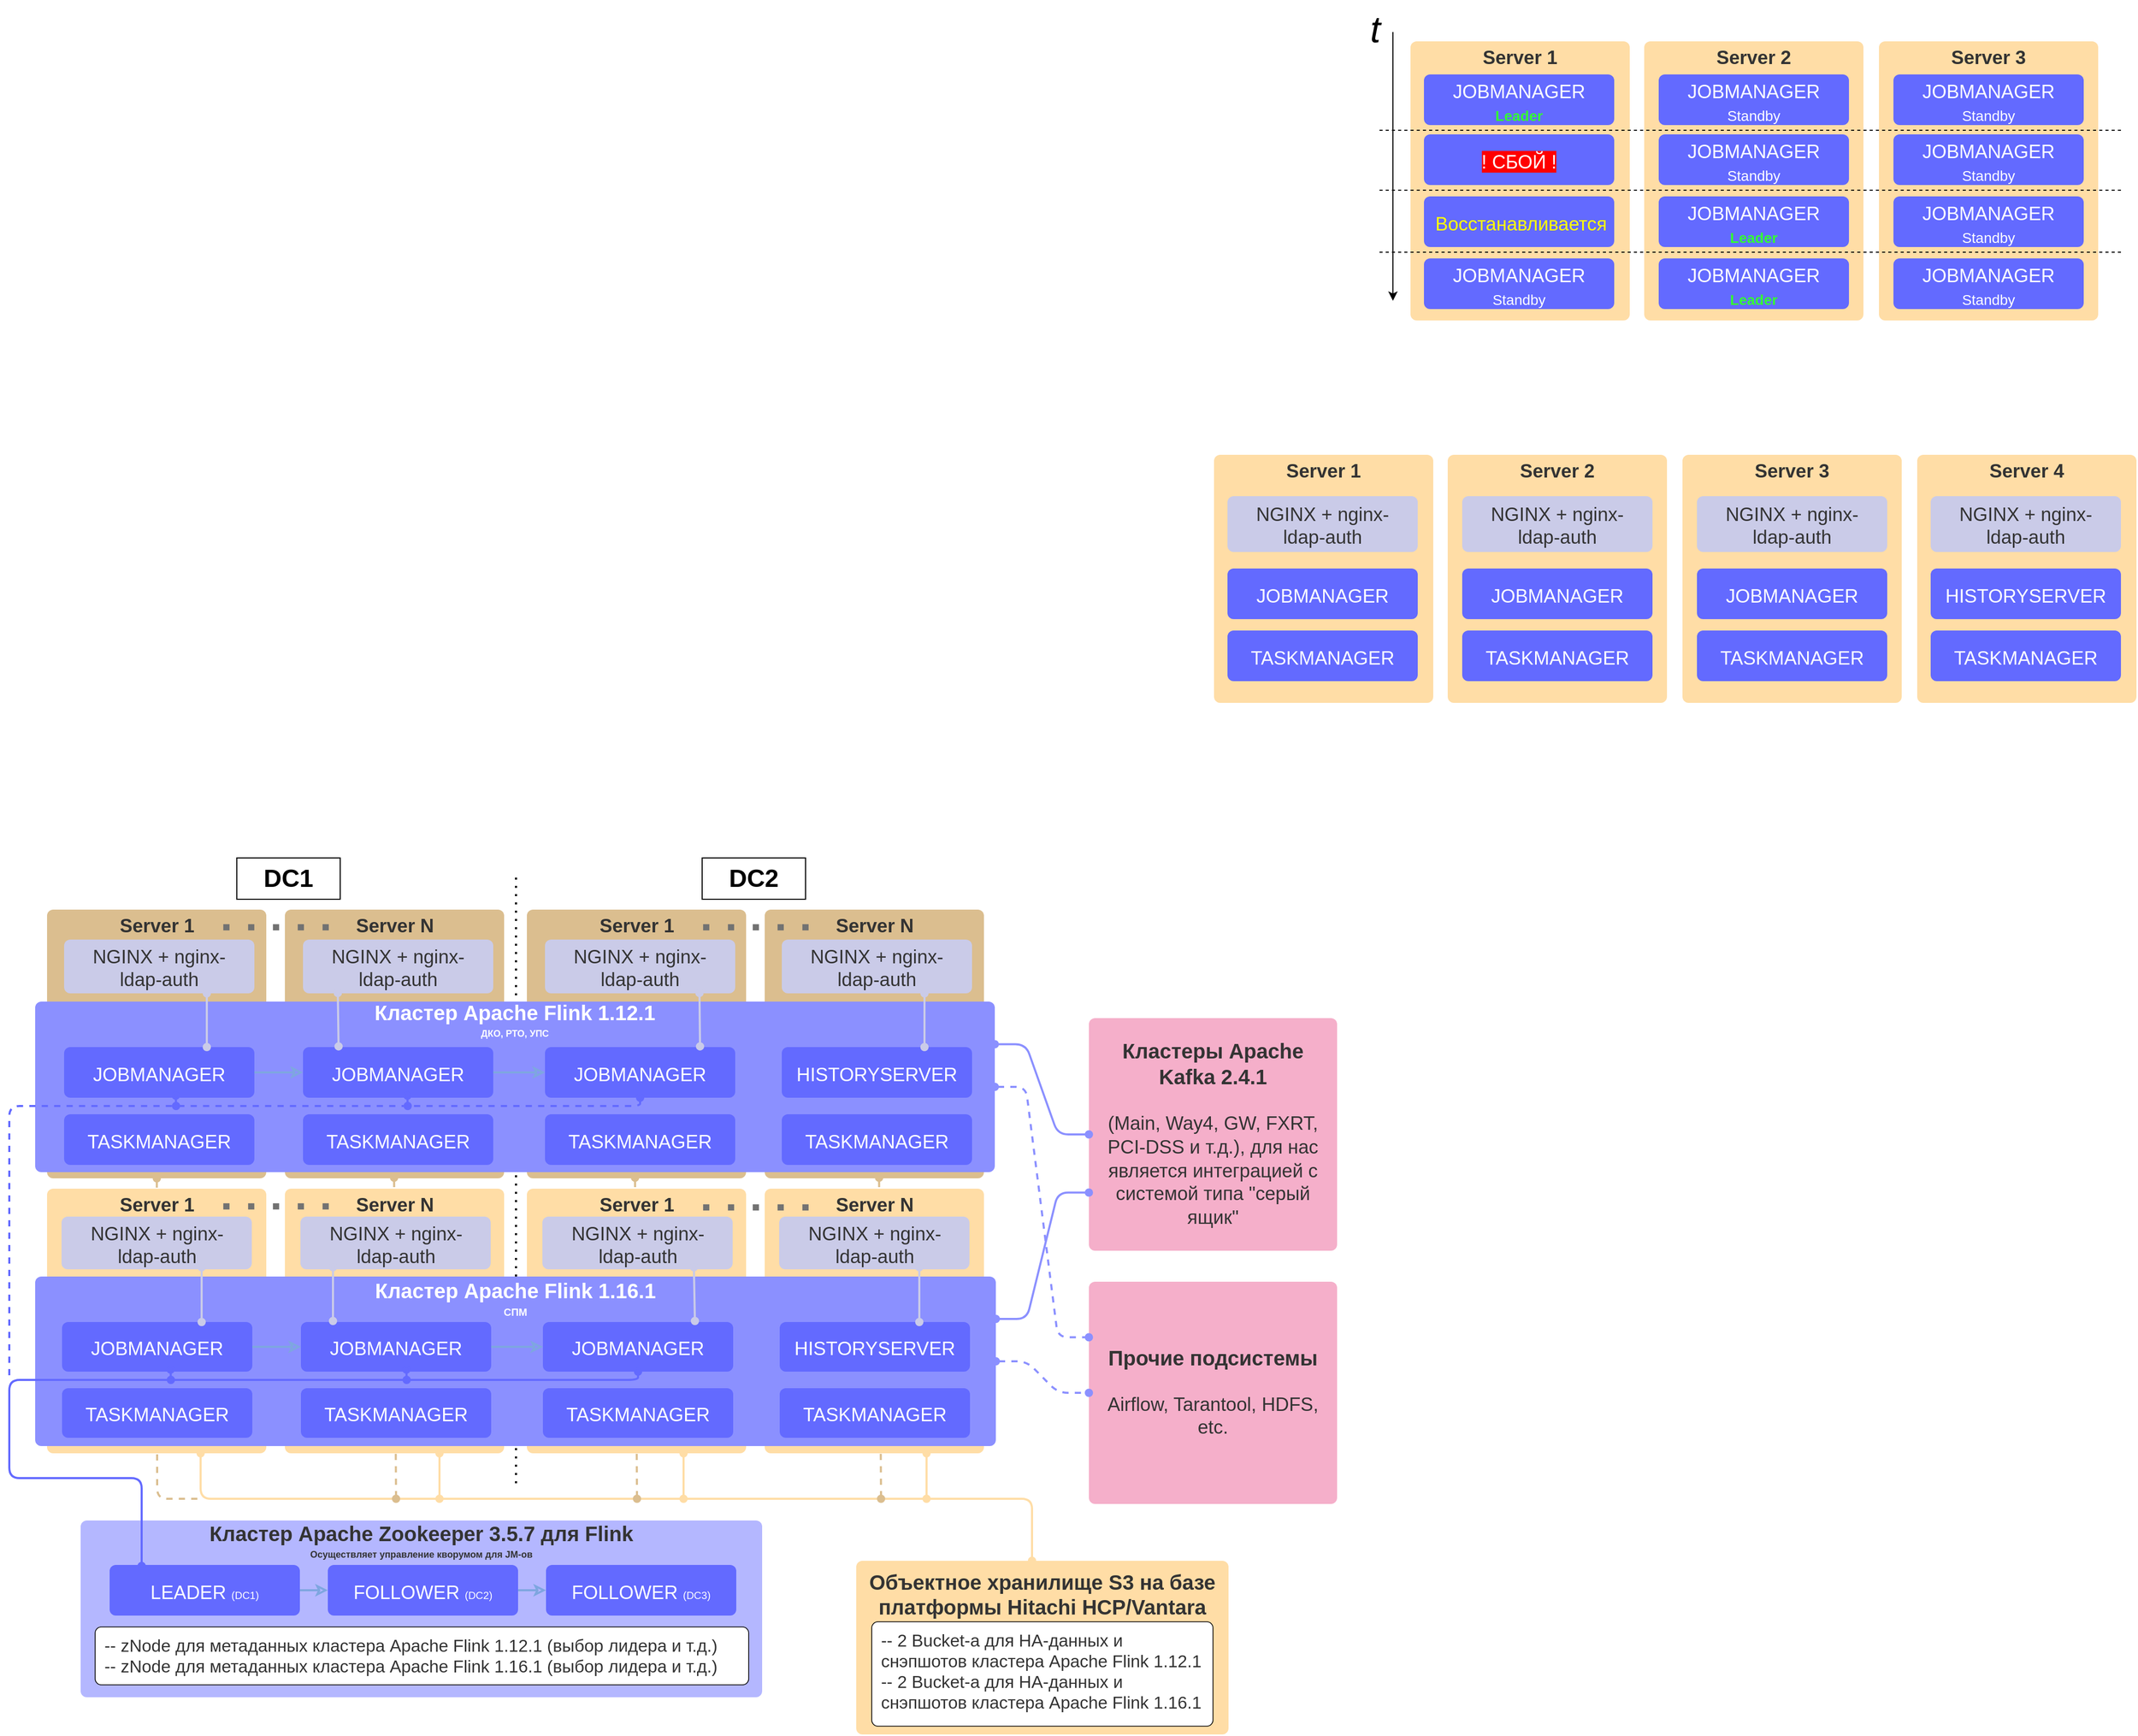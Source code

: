 <mxfile version="24.4.0" type="github">
  <diagram name="Page-1" id="cCI0zkhlKhUhfMkDJvHl">
    <mxGraphModel dx="2074" dy="1961" grid="1" gridSize="10" guides="1" tooltips="1" connect="1" arrows="1" fold="1" page="1" pageScale="1" pageWidth="1169" pageHeight="827" math="0" shadow="0">
      <root>
        <mxCell id="0" />
        <mxCell id="1" parent="0" />
        <UserObject label="Server 1" lucidchartObjectId="HypIMii0T2fg" id="IuxpBFWN_IE3AxqQZIlk-2">
          <mxCell style="html=1;overflow=block;blockSpacing=1;whiteSpace=wrap;fontSize=18.3;fontColor=#333333;fontStyle=1;spacingLeft=8.4;spacingRight=8.4;spacingTop=2.4;spacing=3.6;verticalAlign=top;strokeOpacity=0;fillOpacity=100;rounded=1;absoluteArcSize=1;arcSize=12;fillColor=#ffdda6;strokeWidth=0.8;" parent="1" vertex="1">
            <mxGeometry x="1460" y="-590" width="212" height="270" as="geometry" />
          </mxCell>
        </UserObject>
        <UserObject label="Server 2" lucidchartObjectId="kbqIFTrSSb0c" id="IuxpBFWN_IE3AxqQZIlk-3">
          <mxCell style="html=1;overflow=block;blockSpacing=1;whiteSpace=wrap;fontSize=18.3;fontColor=#333333;fontStyle=1;spacingLeft=8.4;spacingRight=8.4;spacingTop=2.4;spacing=3.6;verticalAlign=top;strokeOpacity=0;fillOpacity=100;rounded=1;absoluteArcSize=1;arcSize=12;fillColor=#ffdda6;strokeWidth=0.8;" parent="1" vertex="1">
            <mxGeometry x="1686" y="-590" width="212" height="270" as="geometry" />
          </mxCell>
        </UserObject>
        <UserObject label="Server 3" lucidchartObjectId="kgqIT20~Yh46" id="IuxpBFWN_IE3AxqQZIlk-4">
          <mxCell style="html=1;overflow=block;blockSpacing=1;whiteSpace=wrap;fontSize=18.3;fontColor=#333333;fontStyle=1;spacingLeft=8.4;spacingRight=8.4;spacingTop=2.4;spacing=3.6;verticalAlign=top;strokeOpacity=0;fillOpacity=100;rounded=1;absoluteArcSize=1;arcSize=12;fillColor=#ffdda6;strokeWidth=0.8;" parent="1" vertex="1">
            <mxGeometry x="1913" y="-590" width="212" height="270" as="geometry" />
          </mxCell>
        </UserObject>
        <UserObject label="Server 1" lucidchartObjectId="HypIMii0T2fg" id="IuxpBFWN_IE3AxqQZIlk-6">
          <mxCell style="html=1;overflow=block;blockSpacing=1;whiteSpace=wrap;fontSize=18.3;fontColor=#333333;fontStyle=1;spacingLeft=8.4;spacingRight=8.4;spacingTop=2.4;spacing=3.6;verticalAlign=top;strokeOpacity=0;fillOpacity=100;rounded=1;absoluteArcSize=1;arcSize=12;fillColor=#ffdda6;strokeWidth=0.8;" parent="1" vertex="1">
            <mxGeometry x="1270" y="-190" width="212" height="240" as="geometry" />
          </mxCell>
        </UserObject>
        <UserObject label="Server 2" lucidchartObjectId="kbqIFTrSSb0c" id="IuxpBFWN_IE3AxqQZIlk-7">
          <mxCell style="html=1;overflow=block;blockSpacing=1;whiteSpace=wrap;fontSize=18.3;fontColor=#333333;fontStyle=1;spacingLeft=8.4;spacingRight=8.4;spacingTop=2.4;spacing=3.6;verticalAlign=top;strokeOpacity=0;fillOpacity=100;rounded=1;absoluteArcSize=1;arcSize=12;fillColor=#ffdda6;strokeWidth=0.8;" parent="1" vertex="1">
            <mxGeometry x="1496" y="-190" width="212" height="240" as="geometry" />
          </mxCell>
        </UserObject>
        <UserObject label="Server 3" lucidchartObjectId="kgqIT20~Yh46" id="IuxpBFWN_IE3AxqQZIlk-8">
          <mxCell style="html=1;overflow=block;blockSpacing=1;whiteSpace=wrap;fontSize=18.3;fontColor=#333333;fontStyle=1;spacingLeft=8.4;spacingRight=8.4;spacingTop=2.4;spacing=3.6;verticalAlign=top;strokeOpacity=0;fillOpacity=100;rounded=1;absoluteArcSize=1;arcSize=12;fillColor=#ffdda6;strokeWidth=0.8;" parent="1" vertex="1">
            <mxGeometry x="1723" y="-190" width="212" height="240" as="geometry" />
          </mxCell>
        </UserObject>
        <UserObject label="Server 4" lucidchartObjectId="NgqIsRjEYktH" id="IuxpBFWN_IE3AxqQZIlk-9">
          <mxCell style="html=1;overflow=block;blockSpacing=1;whiteSpace=wrap;fontSize=18.3;fontColor=#333333;fontStyle=1;spacingLeft=8.4;spacingRight=8.4;spacingTop=2.4;spacing=3.6;verticalAlign=top;strokeOpacity=0;fillOpacity=100;rounded=1;absoluteArcSize=1;arcSize=12;fillColor=#ffdda6;strokeWidth=0.8;" parent="1" vertex="1">
            <mxGeometry x="1950" y="-190" width="212" height="240" as="geometry" />
          </mxCell>
        </UserObject>
        <UserObject label="JOBMANAGER&lt;br&gt;&lt;font color=&quot;#33ff33&quot; style=&quot;font-size: 14px;&quot;&gt;&lt;b&gt;Leader&lt;/b&gt;&lt;/font&gt;" lucidchartObjectId="HypInYoTSrlu" id="IuxpBFWN_IE3AxqQZIlk-11">
          <mxCell style="html=1;overflow=block;blockSpacing=1;whiteSpace=wrap;fontSize=18.3;fontColor=#ffffff;align=center;spacingLeft=8.4;spacingRight=8.4;spacingTop=2.4;spacing=3.6;strokeOpacity=0;fillOpacity=100;rounded=1;absoluteArcSize=1;arcSize=12;fillColor=#636aff;strokeWidth=0.8;" parent="1" vertex="1">
            <mxGeometry x="1473" y="-558" width="184" height="49" as="geometry" />
          </mxCell>
        </UserObject>
        <UserObject label="JOBMANAGER&lt;br&gt;&lt;font style=&quot;font-size: 14px;&quot;&gt;Standby&lt;/font&gt;" lucidchartObjectId="RXpI0It2jUcH" id="IuxpBFWN_IE3AxqQZIlk-13">
          <mxCell style="html=1;overflow=block;blockSpacing=1;whiteSpace=wrap;fontSize=18.3;fontColor=#ffffff;align=center;spacingLeft=8.4;spacingRight=8.4;spacingTop=2.4;spacing=3.6;strokeOpacity=0;fillOpacity=100;rounded=1;absoluteArcSize=1;arcSize=12;fillColor=#636aff;strokeWidth=0.8;" parent="1" vertex="1">
            <mxGeometry x="1700" y="-558" width="184" height="49" as="geometry" />
          </mxCell>
        </UserObject>
        <UserObject label="JOBMANAGER&lt;font style=&quot;font-size: 11px;&quot;&gt;&lt;br&gt;&lt;/font&gt;&lt;font style=&quot;font-size: 14px;&quot;&gt;Standby&lt;/font&gt;" lucidchartObjectId="1XpI324HXPmj" id="IuxpBFWN_IE3AxqQZIlk-15">
          <mxCell style="html=1;overflow=block;blockSpacing=1;whiteSpace=wrap;fontSize=18.3;fontColor=#ffffff;align=center;spacingLeft=8.4;spacingRight=8.4;spacingTop=2.4;spacing=3.6;strokeOpacity=0;fillOpacity=100;rounded=1;absoluteArcSize=1;arcSize=12;fillColor=#636aff;strokeWidth=0.8;" parent="1" vertex="1">
            <mxGeometry x="1927" y="-558" width="184" height="49" as="geometry" />
          </mxCell>
        </UserObject>
        <UserObject label="JOBMANAGER" lucidchartObjectId="HypInYoTSrlu" id="IuxpBFWN_IE3AxqQZIlk-19">
          <mxCell style="html=1;overflow=block;blockSpacing=1;whiteSpace=wrap;fontSize=18.3;fontColor=#ffffff;align=center;spacingLeft=8.4;spacingRight=8.4;spacingTop=2.4;spacing=3.6;strokeOpacity=0;fillOpacity=100;rounded=1;absoluteArcSize=1;arcSize=12;fillColor=#636aff;strokeWidth=0.8;" parent="1" vertex="1">
            <mxGeometry x="1283" y="-80" width="184" height="49" as="geometry" />
          </mxCell>
        </UserObject>
        <UserObject label="TASKMANAGER" lucidchartObjectId="HypIgOagNPgA" id="IuxpBFWN_IE3AxqQZIlk-20">
          <mxCell style="html=1;overflow=block;blockSpacing=1;whiteSpace=wrap;fontSize=18.3;fontColor=#ffffff;align=center;spacingLeft=8.4;spacingRight=8.4;spacingTop=2.4;spacing=3.6;strokeOpacity=0;fillOpacity=100;rounded=1;absoluteArcSize=1;arcSize=12;fillColor=#636aff;strokeWidth=0.8;" parent="1" vertex="1">
            <mxGeometry x="1283" y="-20" width="184" height="49" as="geometry" />
          </mxCell>
        </UserObject>
        <UserObject label="JOBMANAGER" lucidchartObjectId="RXpI0It2jUcH" id="IuxpBFWN_IE3AxqQZIlk-21">
          <mxCell style="html=1;overflow=block;blockSpacing=1;whiteSpace=wrap;fontSize=18.3;fontColor=#ffffff;align=center;spacingLeft=8.4;spacingRight=8.4;spacingTop=2.4;spacing=3.6;strokeOpacity=0;fillOpacity=100;rounded=1;absoluteArcSize=1;arcSize=12;fillColor=#636aff;strokeWidth=0.8;" parent="1" vertex="1">
            <mxGeometry x="1510" y="-80" width="184" height="49" as="geometry" />
          </mxCell>
        </UserObject>
        <UserObject label="TASKMANAGER" lucidchartObjectId="RXpIgnX.f~PW" id="IuxpBFWN_IE3AxqQZIlk-22">
          <mxCell style="html=1;overflow=block;blockSpacing=1;whiteSpace=wrap;fontSize=18.3;fontColor=#ffffff;align=center;spacingLeft=8.4;spacingRight=8.4;spacingTop=2.4;spacing=3.6;strokeOpacity=0;fillOpacity=100;rounded=1;absoluteArcSize=1;arcSize=12;fillColor=#636aff;strokeWidth=0.8;" parent="1" vertex="1">
            <mxGeometry x="1510" y="-20" width="184" height="49" as="geometry" />
          </mxCell>
        </UserObject>
        <UserObject label="JOBMANAGER" lucidchartObjectId="1XpI324HXPmj" id="IuxpBFWN_IE3AxqQZIlk-23">
          <mxCell style="html=1;overflow=block;blockSpacing=1;whiteSpace=wrap;fontSize=18.3;fontColor=#ffffff;align=center;spacingLeft=8.4;spacingRight=8.4;spacingTop=2.4;spacing=3.6;strokeOpacity=0;fillOpacity=100;rounded=1;absoluteArcSize=1;arcSize=12;fillColor=#636aff;strokeWidth=0.8;" parent="1" vertex="1">
            <mxGeometry x="1737" y="-80" width="184" height="49" as="geometry" />
          </mxCell>
        </UserObject>
        <UserObject label="TASKMANAGER" lucidchartObjectId="1XpItajlC~17" id="IuxpBFWN_IE3AxqQZIlk-24">
          <mxCell style="html=1;overflow=block;blockSpacing=1;whiteSpace=wrap;fontSize=18.3;fontColor=#ffffff;align=center;spacingLeft=8.4;spacingRight=8.4;spacingTop=2.4;spacing=3.6;strokeOpacity=0;fillOpacity=100;rounded=1;absoluteArcSize=1;arcSize=12;fillColor=#636aff;strokeWidth=0.8;" parent="1" vertex="1">
            <mxGeometry x="1737" y="-20" width="184" height="49" as="geometry" />
          </mxCell>
        </UserObject>
        <UserObject label="HISTORYSERVER" lucidchartObjectId="8XpIVe4FQzVd" id="IuxpBFWN_IE3AxqQZIlk-25">
          <mxCell style="html=1;overflow=block;blockSpacing=1;whiteSpace=wrap;fontSize=18.3;fontColor=#ffffff;align=center;spacingLeft=8.4;spacingRight=8.4;spacingTop=2.4;spacing=3.6;strokeOpacity=0;fillOpacity=100;rounded=1;absoluteArcSize=1;arcSize=12;fillColor=#636aff;strokeWidth=0.8;" parent="1" vertex="1">
            <mxGeometry x="1963" y="-80" width="184" height="49" as="geometry" />
          </mxCell>
        </UserObject>
        <UserObject label="TASKMANAGER" lucidchartObjectId="8XpI6pTr3cQC" id="IuxpBFWN_IE3AxqQZIlk-26">
          <mxCell style="html=1;overflow=block;blockSpacing=1;whiteSpace=wrap;fontSize=18.3;fontColor=#ffffff;align=center;spacingLeft=8.4;spacingRight=8.4;spacingTop=2.4;spacing=3.6;strokeOpacity=0;fillOpacity=100;rounded=1;absoluteArcSize=1;arcSize=12;fillColor=#636aff;strokeWidth=0.8;" parent="1" vertex="1">
            <mxGeometry x="1963" y="-20" width="184" height="49" as="geometry" />
          </mxCell>
        </UserObject>
        <UserObject label="NGINX + nginx-ldap-auth" lucidchartObjectId="HypIE5tfspSB" id="IuxpBFWN_IE3AxqQZIlk-31">
          <mxCell style="html=1;overflow=block;blockSpacing=1;whiteSpace=wrap;fontSize=18.3;fontColor=#333333;align=center;spacingLeft=8.4;spacingRight=8.4;spacingTop=2.4;spacing=3.6;verticalAlign=middle;strokeOpacity=0;fillOpacity=100;rounded=1;absoluteArcSize=1;arcSize=12;fillColor=#CACBE8;strokeWidth=0.8;" parent="1" vertex="1">
            <mxGeometry x="1283" y="-150" width="184" height="54" as="geometry" />
          </mxCell>
        </UserObject>
        <UserObject label="NGINX + nginx-ldap-auth" lucidchartObjectId="RXpI~8YFsiHd" id="IuxpBFWN_IE3AxqQZIlk-32">
          <mxCell style="html=1;overflow=block;blockSpacing=1;whiteSpace=wrap;fontSize=18.3;fontColor=#333333;align=center;spacingLeft=8.4;spacingRight=8.4;spacingTop=2.4;spacing=3.6;verticalAlign=middle;strokeOpacity=0;fillOpacity=100;rounded=1;absoluteArcSize=1;arcSize=12;fillColor=#CACBE8;strokeWidth=0.8;" parent="1" vertex="1">
            <mxGeometry x="1510" y="-150" width="184" height="54" as="geometry" />
          </mxCell>
        </UserObject>
        <UserObject label="NGINX + nginx-ldap-auth" lucidchartObjectId="1XpIAn_rVOTK" id="IuxpBFWN_IE3AxqQZIlk-33">
          <mxCell style="html=1;overflow=block;blockSpacing=1;whiteSpace=wrap;fontSize=18.3;fontColor=#333333;align=center;spacingLeft=8.4;spacingRight=8.4;spacingTop=2.4;spacing=3.6;verticalAlign=middle;strokeOpacity=0;fillOpacity=100;rounded=1;absoluteArcSize=1;arcSize=12;fillColor=#CACBE8;strokeWidth=0.8;" parent="1" vertex="1">
            <mxGeometry x="1737" y="-150" width="184" height="54" as="geometry" />
          </mxCell>
        </UserObject>
        <UserObject label="NGINX + nginx-ldap-auth" lucidchartObjectId="8XpIHrtV3hBn" id="IuxpBFWN_IE3AxqQZIlk-34">
          <mxCell style="html=1;overflow=block;blockSpacing=1;whiteSpace=wrap;fontSize=18.3;fontColor=#333333;align=center;spacingLeft=8.4;spacingRight=8.4;spacingTop=2.4;spacing=3.6;verticalAlign=middle;strokeOpacity=0;fillOpacity=100;rounded=1;absoluteArcSize=1;arcSize=12;fillColor=#CACBE8;strokeWidth=0.8;strokeColor=#CACBE8;" parent="1" vertex="1">
            <mxGeometry x="1963" y="-150" width="184" height="54" as="geometry" />
          </mxCell>
        </UserObject>
        <mxCell id="yILMz_F42p3W7vGwvf6j-2" style="edgeStyle=none;rounded=1;jumpStyle=none;orthogonalLoop=1;jettySize=auto;html=1;entryX=0.5;entryY=0;entryDx=0;entryDy=0;startArrow=oval;startFill=1;endArrow=oval;endFill=1;strokeColor=#FFDDA6;strokeWidth=2;" edge="1" parent="1">
          <mxGeometry relative="1" as="geometry">
            <Array as="points">
              <mxPoint x="290" y="820" />
              <mxPoint x="1094" y="820" />
            </Array>
            <mxPoint x="290" y="776" as="sourcePoint" />
            <mxPoint x="1094" y="880" as="targetPoint" />
          </mxGeometry>
        </mxCell>
        <mxCell id="yILMz_F42p3W7vGwvf6j-3" style="edgeStyle=none;rounded=1;jumpStyle=none;orthogonalLoop=1;jettySize=auto;html=1;exitX=0.517;exitY=0.998;exitDx=0;exitDy=0;startArrow=oval;startFill=1;endArrow=oval;endFill=1;strokeColor=#DBBE8F;strokeWidth=2;exitPerimeter=0;dashed=1;" edge="1" parent="1">
          <mxGeometry relative="1" as="geometry">
            <mxPoint x="946.104" y="509.48" as="sourcePoint" />
            <mxPoint x="948" y="820" as="targetPoint" />
          </mxGeometry>
        </mxCell>
        <mxCell id="yILMz_F42p3W7vGwvf6j-4" style="edgeStyle=none;rounded=1;jumpStyle=none;orthogonalLoop=1;jettySize=auto;html=1;exitX=0.517;exitY=0.998;exitDx=0;exitDy=0;startArrow=oval;startFill=1;endArrow=oval;endFill=1;strokeColor=#DBBE8F;strokeWidth=2;exitPerimeter=0;dashed=1;" edge="1" parent="1">
          <mxGeometry relative="1" as="geometry">
            <mxPoint x="710.104" y="509.48" as="sourcePoint" />
            <mxPoint x="712" y="820" as="targetPoint" />
          </mxGeometry>
        </mxCell>
        <mxCell id="yILMz_F42p3W7vGwvf6j-5" style="edgeStyle=none;rounded=1;jumpStyle=none;orthogonalLoop=1;jettySize=auto;html=1;exitX=0.517;exitY=0.998;exitDx=0;exitDy=0;startArrow=oval;startFill=1;endArrow=oval;endFill=1;strokeColor=#DBBE8F;strokeWidth=2;exitPerimeter=0;dashed=1;" edge="1" parent="1">
          <mxGeometry relative="1" as="geometry">
            <mxPoint x="477.104" y="509.48" as="sourcePoint" />
            <mxPoint x="479" y="820" as="targetPoint" />
          </mxGeometry>
        </mxCell>
        <mxCell id="yILMz_F42p3W7vGwvf6j-6" style="edgeStyle=none;rounded=1;jumpStyle=none;orthogonalLoop=1;jettySize=auto;html=1;startArrow=oval;startFill=1;endArrow=none;endFill=0;strokeColor=#DBBE8F;strokeWidth=2;dashed=1;" edge="1" source="yILMz_F42p3W7vGwvf6j-8" parent="1">
          <mxGeometry relative="1" as="geometry">
            <mxPoint x="256" y="776" as="sourcePoint" />
            <mxPoint x="290" y="820" as="targetPoint" />
            <Array as="points">
              <mxPoint x="248" y="820" />
            </Array>
          </mxGeometry>
        </mxCell>
        <mxCell id="yILMz_F42p3W7vGwvf6j-7" value="" style="endArrow=none;dashed=1;html=1;dashPattern=1 3;strokeWidth=2;rounded=0;" edge="1" parent="1">
          <mxGeometry width="50" height="50" relative="1" as="geometry">
            <mxPoint x="595" y="805" as="sourcePoint" />
            <mxPoint x="595" y="215" as="targetPoint" />
          </mxGeometry>
        </mxCell>
        <UserObject label="Server 1" lucidchartObjectId="HypIMii0T2fg" id="yILMz_F42p3W7vGwvf6j-8">
          <mxCell style="html=1;overflow=block;blockSpacing=1;whiteSpace=wrap;fontSize=18.3;fontColor=#333333;fontStyle=1;spacingLeft=8.4;spacingRight=8.4;spacingTop=2.4;spacing=3.6;verticalAlign=top;strokeOpacity=0;fillOpacity=100;rounded=1;absoluteArcSize=1;arcSize=12;fillColor=#DBBE8F;strokeWidth=0.8;" vertex="1" parent="1">
            <mxGeometry x="141.5" y="250" width="212" height="260" as="geometry" />
          </mxCell>
        </UserObject>
        <UserObject label="Server N" lucidchartObjectId="kbqIFTrSSb0c" id="yILMz_F42p3W7vGwvf6j-9">
          <mxCell style="html=1;overflow=block;blockSpacing=1;whiteSpace=wrap;fontSize=18.3;fontColor=#333333;fontStyle=1;spacingLeft=8.4;spacingRight=8.4;spacingTop=2.4;spacing=3.6;verticalAlign=top;strokeOpacity=0;fillOpacity=100;rounded=1;absoluteArcSize=1;arcSize=12;fillColor=#DBBE8F;strokeWidth=0.8;" vertex="1" parent="1">
            <mxGeometry x="371.5" y="250" width="212" height="260" as="geometry" />
          </mxCell>
        </UserObject>
        <UserObject label="Server 1" lucidchartObjectId="kgqIT20~Yh46" id="yILMz_F42p3W7vGwvf6j-10">
          <mxCell style="html=1;overflow=block;blockSpacing=1;whiteSpace=wrap;fontSize=18.3;fontColor=#333333;fontStyle=1;spacingLeft=8.4;spacingRight=8.4;spacingTop=2.4;spacing=3.6;verticalAlign=top;strokeOpacity=0;fillOpacity=100;rounded=1;absoluteArcSize=1;arcSize=12;fillColor=#DBBE8F;strokeWidth=0.8;" vertex="1" parent="1">
            <mxGeometry x="605.5" y="250" width="212" height="260" as="geometry" />
          </mxCell>
        </UserObject>
        <UserObject label="Server N" lucidchartObjectId="NgqIsRjEYktH" id="yILMz_F42p3W7vGwvf6j-11">
          <mxCell style="html=1;overflow=block;blockSpacing=1;whiteSpace=wrap;fontSize=18.3;fontColor=#333333;fontStyle=1;spacingLeft=8.4;spacingRight=8.4;spacingTop=2.4;spacing=3.6;verticalAlign=top;strokeOpacity=0;fillOpacity=100;rounded=1;absoluteArcSize=1;arcSize=12;fillColor=#DBBE8F;strokeWidth=0.8;" vertex="1" parent="1">
            <mxGeometry x="835.5" y="250" width="212" height="260" as="geometry" />
          </mxCell>
        </UserObject>
        <UserObject label="Server 1" lucidchartObjectId="HypIMii0T2fg" id="yILMz_F42p3W7vGwvf6j-12">
          <mxCell style="html=1;overflow=block;blockSpacing=1;whiteSpace=wrap;fontSize=18.3;fontColor=#333333;fontStyle=1;spacingLeft=8.4;spacingRight=8.4;spacingTop=2.4;spacing=3.6;verticalAlign=top;strokeOpacity=0;fillOpacity=100;rounded=1;absoluteArcSize=1;arcSize=12;fillColor=#ffdda6;strokeWidth=0.8;" vertex="1" parent="1">
            <mxGeometry x="141.5" y="520" width="212" height="256" as="geometry" />
          </mxCell>
        </UserObject>
        <UserObject label="Server N" lucidchartObjectId="kbqIFTrSSb0c" id="yILMz_F42p3W7vGwvf6j-13">
          <mxCell style="html=1;overflow=block;blockSpacing=1;whiteSpace=wrap;fontSize=18.3;fontColor=#333333;fontStyle=1;spacingLeft=8.4;spacingRight=8.4;spacingTop=2.4;spacing=3.6;verticalAlign=top;strokeOpacity=0;fillOpacity=100;rounded=1;absoluteArcSize=1;arcSize=12;fillColor=#ffdda6;strokeWidth=0.8;" vertex="1" parent="1">
            <mxGeometry x="371.5" y="520" width="212" height="256" as="geometry" />
          </mxCell>
        </UserObject>
        <UserObject label="Server 1" lucidchartObjectId="kgqIT20~Yh46" id="yILMz_F42p3W7vGwvf6j-14">
          <mxCell style="html=1;overflow=block;blockSpacing=1;whiteSpace=wrap;fontSize=18.3;fontColor=#333333;fontStyle=1;spacingLeft=8.4;spacingRight=8.4;spacingTop=2.4;spacing=3.6;verticalAlign=top;strokeOpacity=0;fillOpacity=100;rounded=1;absoluteArcSize=1;arcSize=12;fillColor=#ffdda6;strokeWidth=0.8;" vertex="1" parent="1">
            <mxGeometry x="605.5" y="520" width="212" height="256" as="geometry" />
          </mxCell>
        </UserObject>
        <UserObject label="Server N" lucidchartObjectId="NgqIsRjEYktH" id="yILMz_F42p3W7vGwvf6j-15">
          <mxCell style="html=1;overflow=block;blockSpacing=1;whiteSpace=wrap;fontSize=18.3;fontColor=#333333;fontStyle=1;spacingLeft=8.4;spacingRight=8.4;spacingTop=2.4;spacing=3.6;verticalAlign=top;strokeOpacity=0;fillOpacity=100;rounded=1;absoluteArcSize=1;arcSize=12;fillColor=#ffdda6;strokeWidth=0.8;" vertex="1" parent="1">
            <mxGeometry x="835.5" y="520" width="212" height="256" as="geometry" />
          </mxCell>
        </UserObject>
        <UserObject label="&lt;div style=&quot;display: flex; justify-content: center; text-align: center; align-items: baseline; font-size: 0; line-height: 1.25;margin-left: 8.4px;margin-right: 8.4px;margin-top: 2.4px;margin-top: -2px;&quot;&gt;&lt;font style=&quot;line-height: 0.7;&quot; color=&quot;#FFFFFF&quot;&gt;&lt;b&gt;&lt;span&gt;&lt;span style=&quot;font-size: 20px; line-height: 1;&quot;&gt;Кластер Apache Flink 1.12.1&lt;/span&gt;&lt;/span&gt;&lt;/b&gt;&lt;/font&gt;&lt;/div&gt;&lt;div style=&quot;display: flex; justify-content: center; text-align: center; align-items: baseline; font-size: 0; line-height: 1.25;margin-left: 8.4px;margin-right: 8.4px;margin-top: 2.4px;margin-top: -2px;&quot;&gt;&lt;font color=&quot;#FFFFFF&quot;&gt;&lt;b&gt;&lt;span&gt;&lt;span style=&quot;font-size: 20px;&quot;&gt;&lt;sup&gt;&lt;font style=&quot;font-size: 9px;&quot;&gt;ДКО, РТО, УПС&lt;/font&gt;&lt;/sup&gt;&lt;br&gt;&lt;/span&gt;&lt;span style=&quot;font-size: 18.3px;&quot;&gt; &lt;/span&gt;&lt;/span&gt;&lt;/b&gt;&lt;/font&gt;&lt;/div&gt;" lucidchartObjectId="HypIWP6OqjXQ" id="yILMz_F42p3W7vGwvf6j-16">
          <mxCell style="html=1;overflow=block;blockSpacing=1;whiteSpace=wrap;fontSize=13;spacing=3.6;verticalAlign=top;strokeOpacity=0;fillOpacity=100;rounded=1;absoluteArcSize=1;arcSize=12;fillColor=#8b90ff;strokeWidth=0.8;" vertex="1" parent="1">
            <mxGeometry x="130" y="339" width="928" height="165" as="geometry" />
          </mxCell>
        </UserObject>
        <UserObject label="JOBMANAGER" lucidchartObjectId="HypInYoTSrlu" id="yILMz_F42p3W7vGwvf6j-17">
          <mxCell style="html=1;overflow=block;blockSpacing=1;whiteSpace=wrap;fontSize=18.3;fontColor=#ffffff;align=center;spacingLeft=8.4;spacingRight=8.4;spacingTop=2.4;spacing=3.6;strokeOpacity=0;fillOpacity=100;rounded=1;absoluteArcSize=1;arcSize=12;fillColor=#636aff;strokeWidth=0.8;" vertex="1" parent="1">
            <mxGeometry x="158" y="383" width="184" height="49" as="geometry" />
          </mxCell>
        </UserObject>
        <UserObject label="TASKMANAGER" lucidchartObjectId="HypIgOagNPgA" id="yILMz_F42p3W7vGwvf6j-18">
          <mxCell style="html=1;overflow=block;blockSpacing=1;whiteSpace=wrap;fontSize=18.3;fontColor=#ffffff;align=center;spacingLeft=8.4;spacingRight=8.4;spacingTop=2.4;spacing=3.6;strokeOpacity=0;fillOpacity=100;rounded=1;absoluteArcSize=1;arcSize=12;fillColor=#636aff;strokeWidth=0.8;" vertex="1" parent="1">
            <mxGeometry x="158" y="448" width="184" height="49" as="geometry" />
          </mxCell>
        </UserObject>
        <UserObject label="&lt;div style=&quot;line-height: 0.8;&quot;&gt;Кластер Apache Zookeeper 3.5.7 для Flink&lt;/div&gt;&lt;div&gt;&lt;sup&gt;&lt;font style=&quot;font-size: 9px;&quot;&gt;Осуществляет управление кворумом для JM-ов&lt;/font&gt;&lt;/sup&gt;&lt;br&gt;&lt;/div&gt;" lucidchartObjectId="HypITuTRLqrB" id="yILMz_F42p3W7vGwvf6j-19">
          <mxCell style="html=1;overflow=block;blockSpacing=1;whiteSpace=wrap;fontSize=20;fontColor=#333333;fontStyle=1;spacingLeft=8.4;spacingRight=8.4;spacingTop=2.4;spacing=3.6;verticalAlign=top;strokeOpacity=0;fillOpacity=100;rounded=1;absoluteArcSize=1;arcSize=12;fillColor=#b4b7ff;strokeWidth=0.8;" vertex="1" parent="1">
            <mxGeometry x="174" y="841" width="659" height="171" as="geometry" />
          </mxCell>
        </UserObject>
        <UserObject label="NGINX + nginx-ldap-auth" lucidchartObjectId="HypIE5tfspSB" id="yILMz_F42p3W7vGwvf6j-20">
          <mxCell style="html=1;overflow=block;blockSpacing=1;whiteSpace=wrap;fontSize=18.3;fontColor=#333333;align=center;spacingLeft=8.4;spacingRight=8.4;spacingTop=2.4;spacing=3.6;verticalAlign=middle;strokeOpacity=0;fillOpacity=100;rounded=1;absoluteArcSize=1;arcSize=12;fillColor=#CACBE8;strokeWidth=0.8;" vertex="1" parent="1">
            <mxGeometry x="158" y="279" width="184" height="52" as="geometry" />
          </mxCell>
        </UserObject>
        <UserObject label="&lt;div style=&quot;display: flex; justify-content: center; text-align: center; align-items: baseline; font-size: 0; line-height: 1.25;margin-left: 8.4px;margin-right: 8.4px;margin-top: 2.4px;margin-top: -2px;&quot;&gt;&lt;span&gt;&lt;span style=&quot;font-size:20px;color:#333333;font-weight: bold;&quot;&gt;Кластеры Apache Kafka 2.4.1&lt;br&gt;&lt;/span&gt;&lt;/span&gt;&lt;/div&gt;&lt;div style=&quot;display: flex; justify-content: center; text-align: center; align-items: baseline; font-size: 0; line-height: 1.25;margin-top: -2px;&quot;&gt;&lt;span&gt;&lt;span style=&quot;font-size:13px;color:#333333;&quot;&gt;&lt;span style=&quot;font-size:18.3px;color:#333333;&quot;&gt;&lt;br&gt;(Main, Way4, GW, FXRT, PCI-DSS и т.д.), для нас является интеграцией с системой типа &quot;серый ящик&quot;&lt;/span&gt;&lt;/span&gt;&lt;/span&gt;&lt;/div&gt;" lucidchartObjectId="HypIY8WOg9E5" id="yILMz_F42p3W7vGwvf6j-21">
          <mxCell style="html=1;overflow=block;blockSpacing=1;whiteSpace=wrap;fontSize=13;spacing=3.6;verticalAlign=middle;strokeOpacity=0;fillOpacity=100;rounded=1;absoluteArcSize=1;arcSize=12;fillColor=#f5afca;strokeWidth=0.8;fillStyle=solid;" vertex="1" parent="1">
            <mxGeometry x="1149" y="355" width="240" height="225" as="geometry" />
          </mxCell>
        </UserObject>
        <mxCell id="yILMz_F42p3W7vGwvf6j-22" style="edgeStyle=none;rounded=0;jumpStyle=none;orthogonalLoop=1;jettySize=auto;html=1;exitX=1;exitY=0.5;exitDx=0;exitDy=0;entryX=0;entryY=0.5;entryDx=0;entryDy=0;startArrow=none;startFill=0;endArrow=classic;endFill=0;strokeColor=#7EA6E0;strokeWidth=2;" edge="1" source="yILMz_F42p3W7vGwvf6j-23" target="yILMz_F42p3W7vGwvf6j-25" parent="1">
          <mxGeometry relative="1" as="geometry" />
        </mxCell>
        <UserObject label="LEADER &lt;font style=&quot;font-size: 10px;&quot;&gt;(DC1)&lt;/font&gt;" lucidchartObjectId="CHpIjHfFadM." id="yILMz_F42p3W7vGwvf6j-23">
          <mxCell style="html=1;overflow=block;blockSpacing=1;whiteSpace=wrap;fontSize=18.3;fontColor=#ffffff;align=center;spacingLeft=8.4;spacingRight=8.4;spacingTop=2.4;spacing=3.6;strokeOpacity=0;fillOpacity=100;rounded=1;absoluteArcSize=1;arcSize=12;fillColor=#636aff;strokeWidth=0.8;" vertex="1" parent="1">
            <mxGeometry x="202" y="884" width="184" height="49" as="geometry" />
          </mxCell>
        </UserObject>
        <mxCell id="yILMz_F42p3W7vGwvf6j-24" style="edgeStyle=none;rounded=0;jumpStyle=none;orthogonalLoop=1;jettySize=auto;html=1;exitX=1;exitY=0.5;exitDx=0;exitDy=0;entryX=0;entryY=0.5;entryDx=0;entryDy=0;startArrow=none;startFill=0;endArrow=classic;endFill=0;strokeColor=#7EA6E0;strokeWidth=2;" edge="1" source="yILMz_F42p3W7vGwvf6j-25" target="yILMz_F42p3W7vGwvf6j-26" parent="1">
          <mxGeometry relative="1" as="geometry" />
        </mxCell>
        <UserObject label="FOLLOWER &lt;font style=&quot;font-size: 10px;&quot;&gt;(DC2)&lt;/font&gt;" lucidchartObjectId="RHpIxsBfgAK8" id="yILMz_F42p3W7vGwvf6j-25">
          <mxCell style="html=1;overflow=block;blockSpacing=1;whiteSpace=wrap;fontSize=18.3;fontColor=#ffffff;align=center;spacingLeft=8.4;spacingRight=8.4;spacingTop=2.4;spacing=3.6;strokeOpacity=0;fillOpacity=100;rounded=1;absoluteArcSize=1;arcSize=12;fillColor=#636aff;strokeWidth=0.8;" vertex="1" parent="1">
            <mxGeometry x="413" y="884" width="184" height="49" as="geometry" />
          </mxCell>
        </UserObject>
        <UserObject label="FOLLOWER &lt;font style=&quot;font-size: 10px;&quot;&gt;(DC3)&lt;/font&gt;" lucidchartObjectId="3HpIq~od3WUW" id="yILMz_F42p3W7vGwvf6j-26">
          <mxCell style="html=1;overflow=block;blockSpacing=1;whiteSpace=wrap;fontSize=18.3;fontColor=#ffffff;align=center;spacingLeft=8.4;spacingRight=8.4;spacingTop=2.4;spacing=3.6;strokeOpacity=0;fillOpacity=100;rounded=1;absoluteArcSize=1;arcSize=12;fillColor=#636aff;strokeWidth=0.8;" vertex="1" parent="1">
            <mxGeometry x="624" y="884" width="184" height="49" as="geometry" />
          </mxCell>
        </UserObject>
        <UserObject label="Объектное хранилище S3 на базе платформы Hitachi HCP/Vantara" lucidchartObjectId="_KpIE2-JrPc8" id="yILMz_F42p3W7vGwvf6j-27">
          <mxCell style="html=1;overflow=block;blockSpacing=1;whiteSpace=wrap;fontSize=20;fontColor=#333333;fontStyle=1;align=center;spacing=9;verticalAlign=top;strokeOpacity=0;fillOpacity=100;rounded=1;absoluteArcSize=1;arcSize=12;fillColor=#ffdda6;strokeWidth=0.8;" vertex="1" parent="1">
            <mxGeometry x="924" y="880" width="360" height="168" as="geometry" />
          </mxCell>
        </UserObject>
        <UserObject label="-- zNode для метаданных кластера Apache Flink 1.12.1 (выбор лидера и т.д.)&lt;br&gt;-- zNode для метаданных кластера Apache Flink 1.16.1 (выбор лидера и т.д.)" lucidchartObjectId="hOpICrByE07x" id="yILMz_F42p3W7vGwvf6j-28">
          <mxCell style="html=1;overflow=block;blockSpacing=1;whiteSpace=wrap;fontSize=16.7;fontColor=#333333;align=left;spacing=9;verticalAlign=top;strokeOpacity=100;fillOpacity=100;rounded=1;absoluteArcSize=1;arcSize=12;fillColor=#ffffff;strokeWidth=0.8;" vertex="1" parent="1">
            <mxGeometry x="188" y="944" width="632" height="56" as="geometry" />
          </mxCell>
        </UserObject>
        <UserObject label="-- 2 Bucket-а для HA-данных и снэпшотов кластера Apache Flink 1.12.1&lt;br&gt;-- 2 Bucket-а для HA-данных и снэпшотов кластера Apache Flink 1.16.1" lucidchartObjectId="fSpIcaWIN3Va" id="yILMz_F42p3W7vGwvf6j-29">
          <mxCell style="html=1;overflow=block;blockSpacing=1;whiteSpace=wrap;fontSize=16.7;fontColor=#333333;align=left;spacing=9;verticalAlign=top;strokeOpacity=100;fillOpacity=100;rounded=1;absoluteArcSize=1;arcSize=12;fillColor=#ffffff;strokeWidth=0.8;" vertex="1" parent="1">
            <mxGeometry x="939" y="939" width="330" height="101" as="geometry" />
          </mxCell>
        </UserObject>
        <UserObject label="JOBMANAGER" lucidchartObjectId="RXpI0It2jUcH" id="yILMz_F42p3W7vGwvf6j-30">
          <mxCell style="html=1;overflow=block;blockSpacing=1;whiteSpace=wrap;fontSize=18.3;fontColor=#ffffff;align=center;spacingLeft=8.4;spacingRight=8.4;spacingTop=2.4;spacing=3.6;strokeOpacity=0;fillOpacity=100;rounded=1;absoluteArcSize=1;arcSize=12;fillColor=#636aff;strokeWidth=0.8;" vertex="1" parent="1">
            <mxGeometry x="389" y="383" width="184" height="49" as="geometry" />
          </mxCell>
        </UserObject>
        <UserObject label="TASKMANAGER" lucidchartObjectId="RXpIgnX.f~PW" id="yILMz_F42p3W7vGwvf6j-31">
          <mxCell style="html=1;overflow=block;blockSpacing=1;whiteSpace=wrap;fontSize=18.3;fontColor=#ffffff;align=center;spacingLeft=8.4;spacingRight=8.4;spacingTop=2.4;spacing=3.6;strokeOpacity=0;fillOpacity=100;rounded=1;absoluteArcSize=1;arcSize=12;fillColor=#636aff;strokeWidth=0.8;" vertex="1" parent="1">
            <mxGeometry x="389" y="448" width="184" height="49" as="geometry" />
          </mxCell>
        </UserObject>
        <UserObject label="NGINX + nginx-ldap-auth" lucidchartObjectId="RXpI~8YFsiHd" id="yILMz_F42p3W7vGwvf6j-32">
          <mxCell style="html=1;overflow=block;blockSpacing=1;whiteSpace=wrap;fontSize=18.3;fontColor=#333333;align=center;spacingLeft=8.4;spacingRight=8.4;spacingTop=2.4;spacing=3.6;verticalAlign=middle;strokeOpacity=0;fillOpacity=100;rounded=1;absoluteArcSize=1;arcSize=12;fillColor=#CACBE8;strokeWidth=0.8;" vertex="1" parent="1">
            <mxGeometry x="389" y="279" width="184" height="52" as="geometry" />
          </mxCell>
        </UserObject>
        <UserObject label="JOBMANAGER" lucidchartObjectId="1XpI324HXPmj" id="yILMz_F42p3W7vGwvf6j-33">
          <mxCell style="html=1;overflow=block;blockSpacing=1;whiteSpace=wrap;fontSize=18.3;fontColor=#ffffff;align=center;spacingLeft=8.4;spacingRight=8.4;spacingTop=2.4;spacing=3.6;strokeOpacity=0;fillOpacity=100;rounded=1;absoluteArcSize=1;arcSize=12;fillColor=#636aff;strokeWidth=0.8;" vertex="1" parent="1">
            <mxGeometry x="623" y="383" width="184" height="49" as="geometry" />
          </mxCell>
        </UserObject>
        <UserObject label="TASKMANAGER" lucidchartObjectId="1XpItajlC~17" id="yILMz_F42p3W7vGwvf6j-34">
          <mxCell style="html=1;overflow=block;blockSpacing=1;whiteSpace=wrap;fontSize=18.3;fontColor=#ffffff;align=center;spacingLeft=8.4;spacingRight=8.4;spacingTop=2.4;spacing=3.6;strokeOpacity=0;fillOpacity=100;rounded=1;absoluteArcSize=1;arcSize=12;fillColor=#636aff;strokeWidth=0.8;" vertex="1" parent="1">
            <mxGeometry x="623" y="448" width="184" height="49" as="geometry" />
          </mxCell>
        </UserObject>
        <UserObject label="NGINX + nginx-ldap-auth" lucidchartObjectId="1XpIAn_rVOTK" id="yILMz_F42p3W7vGwvf6j-35">
          <mxCell style="html=1;overflow=block;blockSpacing=1;whiteSpace=wrap;fontSize=18.3;fontColor=#333333;align=center;spacingLeft=8.4;spacingRight=8.4;spacingTop=2.4;spacing=3.6;verticalAlign=middle;strokeOpacity=0;fillOpacity=100;rounded=1;absoluteArcSize=1;arcSize=12;fillColor=#CACBE8;strokeWidth=0.8;" vertex="1" parent="1">
            <mxGeometry x="623" y="279" width="184" height="52" as="geometry" />
          </mxCell>
        </UserObject>
        <UserObject label="HISTORYSERVER" lucidchartObjectId="8XpIVe4FQzVd" id="yILMz_F42p3W7vGwvf6j-36">
          <mxCell style="html=1;overflow=block;blockSpacing=1;whiteSpace=wrap;fontSize=18.3;fontColor=#ffffff;align=center;spacingLeft=8.4;spacingRight=8.4;spacingTop=2.4;spacing=3.6;strokeOpacity=0;fillOpacity=100;rounded=1;absoluteArcSize=1;arcSize=12;fillColor=#636aff;strokeWidth=0.8;" vertex="1" parent="1">
            <mxGeometry x="852" y="383" width="184" height="49" as="geometry" />
          </mxCell>
        </UserObject>
        <UserObject label="TASKMANAGER" lucidchartObjectId="8XpI6pTr3cQC" id="yILMz_F42p3W7vGwvf6j-37">
          <mxCell style="html=1;overflow=block;blockSpacing=1;whiteSpace=wrap;fontSize=18.3;fontColor=#ffffff;align=center;spacingLeft=8.4;spacingRight=8.4;spacingTop=2.4;spacing=3.6;strokeOpacity=0;fillOpacity=100;rounded=1;absoluteArcSize=1;arcSize=12;fillColor=#636aff;strokeWidth=0.8;" vertex="1" parent="1">
            <mxGeometry x="852" y="448" width="184" height="49" as="geometry" />
          </mxCell>
        </UserObject>
        <UserObject label="NGINX + nginx-ldap-auth" lucidchartObjectId="8XpIHrtV3hBn" id="yILMz_F42p3W7vGwvf6j-38">
          <mxCell style="html=1;overflow=block;blockSpacing=1;whiteSpace=wrap;fontSize=18.3;fontColor=#333333;align=center;spacingLeft=8.4;spacingRight=8.4;spacingTop=2.4;spacing=3.6;verticalAlign=middle;strokeOpacity=0;fillOpacity=100;rounded=1;absoluteArcSize=1;arcSize=12;fillColor=#CACBE8;strokeWidth=0.8;strokeColor=#CACBE8;" vertex="1" parent="1">
            <mxGeometry x="852" y="279" width="184" height="52" as="geometry" />
          </mxCell>
        </UserObject>
        <UserObject label="&lt;div style=&quot;display: flex; justify-content: center; text-align: center; align-items: baseline; font-size: 0; line-height: 1.25;margin-left: 8.4px;margin-right: 8.4px;margin-top: 2.4px;margin-top: -2px;&quot;&gt;&lt;span&gt;&lt;span style=&quot;font-size:20px;color:#333333;font-weight: bold;&quot;&gt;Прочие подсистемы&#xa;&lt;/span&gt;&lt;/span&gt;&lt;/div&gt;&lt;div style=&quot;display: flex; justify-content: center; text-align: center; align-items: baseline; font-size: 0; line-height: 1.25;margin-top: -2px;&quot;&gt;&lt;span&gt;&lt;span style=&quot;font-size:13px;color:#333333;&quot;&gt;&lt;span style=&quot;font-size:18.3px;color:#333333;&quot;&gt;&#xa;Airflow, Tarantool, HDFS, etc.&lt;/span&gt;&lt;/span&gt;&lt;/span&gt;&lt;/div&gt;" lucidchartObjectId="QeqI8XKLbhu4" id="yILMz_F42p3W7vGwvf6j-39">
          <mxCell style="html=1;overflow=block;blockSpacing=1;whiteSpace=wrap;fontSize=13;spacing=3.6;verticalAlign=middle;strokeOpacity=0;fillOpacity=100;rounded=1;absoluteArcSize=1;arcSize=12;fillColor=#f5afca;strokeWidth=0.8;fillStyle=solid;" vertex="1" parent="1">
            <mxGeometry x="1149" y="610" width="240" height="215" as="geometry" />
          </mxCell>
        </UserObject>
        <UserObject label="&lt;div style=&quot;line-height: 0.9;&quot;&gt;Кластер Apache Flink 1.16.1&lt;/div&gt;&lt;div&gt;&lt;sup&gt;&lt;font style=&quot;font-size: 10px;&quot;&gt;СПМ&lt;/font&gt;&lt;/sup&gt;&lt;br&gt;&lt;/div&gt;" lucidchartObjectId="WnqImOF1_m_N" id="yILMz_F42p3W7vGwvf6j-40">
          <mxCell style="html=1;overflow=block;blockSpacing=1;whiteSpace=wrap;fontSize=20;fontColor=#ffffff;fontStyle=1;spacingLeft=8.4;spacingRight=8.4;spacingTop=2.4;spacing=3.6;verticalAlign=top;strokeOpacity=0;fillOpacity=100;rounded=1;absoluteArcSize=1;arcSize=12;fillColor=#8b90ff;strokeWidth=0.8;" vertex="1" parent="1">
            <mxGeometry x="130" y="605" width="929" height="164" as="geometry" />
          </mxCell>
        </UserObject>
        <UserObject label="JOBMANAGER" lucidchartObjectId="HypInYoTSrlu" id="yILMz_F42p3W7vGwvf6j-41">
          <mxCell style="html=1;overflow=block;blockSpacing=1;whiteSpace=wrap;fontSize=18.3;fontColor=#ffffff;align=center;spacingLeft=8.4;spacingRight=8.4;spacingTop=2.4;spacing=3.6;strokeOpacity=0;fillOpacity=100;rounded=1;absoluteArcSize=1;arcSize=12;fillColor=#636aff;strokeWidth=0.8;" vertex="1" parent="1">
            <mxGeometry x="156" y="649" width="184" height="48" as="geometry" />
          </mxCell>
        </UserObject>
        <UserObject label="TASKMANAGER" lucidchartObjectId="HypIgOagNPgA" id="yILMz_F42p3W7vGwvf6j-42">
          <mxCell style="html=1;overflow=block;blockSpacing=1;whiteSpace=wrap;fontSize=18.3;fontColor=#ffffff;align=center;spacingLeft=8.4;spacingRight=8.4;spacingTop=2.4;spacing=3.6;strokeOpacity=0;fillOpacity=100;rounded=1;absoluteArcSize=1;arcSize=12;fillColor=#636aff;strokeWidth=0.8;" vertex="1" parent="1">
            <mxGeometry x="156" y="713" width="184" height="48" as="geometry" />
          </mxCell>
        </UserObject>
        <UserObject label="JOBMANAGER" lucidchartObjectId="RXpI0It2jUcH" id="yILMz_F42p3W7vGwvf6j-43">
          <mxCell style="html=1;overflow=block;blockSpacing=1;whiteSpace=wrap;fontSize=18.3;fontColor=#ffffff;align=center;spacingLeft=8.4;spacingRight=8.4;spacingTop=2.4;spacing=3.6;strokeOpacity=0;fillOpacity=100;rounded=1;absoluteArcSize=1;arcSize=12;fillColor=#636aff;strokeWidth=0.8;" vertex="1" parent="1">
            <mxGeometry x="387" y="649" width="184" height="48" as="geometry" />
          </mxCell>
        </UserObject>
        <UserObject label="TASKMANAGER" lucidchartObjectId="RXpIgnX.f~PW" id="yILMz_F42p3W7vGwvf6j-44">
          <mxCell style="html=1;overflow=block;blockSpacing=1;whiteSpace=wrap;fontSize=18.3;fontColor=#ffffff;align=center;spacingLeft=8.4;spacingRight=8.4;spacingTop=2.4;spacing=3.6;strokeOpacity=0;fillOpacity=100;rounded=1;absoluteArcSize=1;arcSize=12;fillColor=#636aff;strokeWidth=0.8;" vertex="1" parent="1">
            <mxGeometry x="387" y="713" width="184" height="48" as="geometry" />
          </mxCell>
        </UserObject>
        <UserObject label="JOBMANAGER" lucidchartObjectId="1XpI324HXPmj" id="yILMz_F42p3W7vGwvf6j-45">
          <mxCell style="html=1;overflow=block;blockSpacing=1;whiteSpace=wrap;fontSize=18.3;fontColor=#ffffff;align=center;spacingLeft=8.4;spacingRight=8.4;spacingTop=2.4;spacing=3.6;strokeOpacity=0;fillOpacity=100;rounded=1;absoluteArcSize=1;arcSize=12;fillColor=#636aff;strokeWidth=0.8;" vertex="1" parent="1">
            <mxGeometry x="621" y="649" width="184" height="48" as="geometry" />
          </mxCell>
        </UserObject>
        <UserObject label="TASKMANAGER" lucidchartObjectId="1XpItajlC~17" id="yILMz_F42p3W7vGwvf6j-46">
          <mxCell style="html=1;overflow=block;blockSpacing=1;whiteSpace=wrap;fontSize=18.3;fontColor=#ffffff;align=center;spacingLeft=8.4;spacingRight=8.4;spacingTop=2.4;spacing=3.6;strokeOpacity=0;fillOpacity=100;rounded=1;absoluteArcSize=1;arcSize=12;fillColor=#636aff;strokeWidth=0.8;" vertex="1" parent="1">
            <mxGeometry x="621" y="713" width="184" height="48" as="geometry" />
          </mxCell>
        </UserObject>
        <UserObject label="HISTORYSERVER" lucidchartObjectId="8XpIVe4FQzVd" id="yILMz_F42p3W7vGwvf6j-47">
          <mxCell style="html=1;overflow=block;blockSpacing=1;whiteSpace=wrap;fontSize=18.3;fontColor=#ffffff;align=center;spacingLeft=8.4;spacingRight=8.4;spacingTop=2.4;spacing=3.6;strokeOpacity=0;fillOpacity=100;rounded=1;absoluteArcSize=1;arcSize=12;fillColor=#636aff;strokeWidth=0.8;" vertex="1" parent="1">
            <mxGeometry x="850" y="649" width="184" height="48" as="geometry" />
          </mxCell>
        </UserObject>
        <UserObject label="TASKMANAGER" lucidchartObjectId="8XpI6pTr3cQC" id="yILMz_F42p3W7vGwvf6j-48">
          <mxCell style="html=1;overflow=block;blockSpacing=1;whiteSpace=wrap;fontSize=18.3;fontColor=#ffffff;align=center;spacingLeft=8.4;spacingRight=8.4;spacingTop=2.4;spacing=3.6;strokeOpacity=0;fillOpacity=100;rounded=1;absoluteArcSize=1;arcSize=12;fillColor=#636aff;strokeWidth=0.8;" vertex="1" parent="1">
            <mxGeometry x="850" y="713" width="184" height="48" as="geometry" />
          </mxCell>
        </UserObject>
        <mxCell id="yILMz_F42p3W7vGwvf6j-49" style="edgeStyle=none;rounded=1;jumpStyle=none;orthogonalLoop=1;jettySize=auto;html=1;startArrow=oval;startFill=1;endArrow=oval;endFill=1;strokeColor=#636AFF;strokeWidth=2;entryX=0.163;entryY=0.02;entryDx=0;entryDy=0;entryPerimeter=0;exitX=0.5;exitY=1;exitDx=0;exitDy=0;" edge="1" source="yILMz_F42p3W7vGwvf6j-45" parent="1">
          <mxGeometry relative="1" as="geometry">
            <mxPoint x="105" y="700" as="sourcePoint" />
            <mxPoint x="232.992" y="884.98" as="targetPoint" />
            <Array as="points">
              <mxPoint x="713" y="705" />
              <mxPoint x="105" y="705" />
              <mxPoint x="105" y="800" />
              <mxPoint x="233" y="800" />
            </Array>
          </mxGeometry>
        </mxCell>
        <mxCell id="yILMz_F42p3W7vGwvf6j-50" style="edgeStyle=entityRelationEdgeStyle;rounded=1;orthogonalLoop=1;jettySize=auto;html=1;exitX=1;exitY=0.25;exitDx=0;exitDy=0;strokeWidth=2;startArrow=oval;startFill=1;endArrow=oval;endFill=1;strokeColor=#8B90FF;" edge="1" source="yILMz_F42p3W7vGwvf6j-16" target="yILMz_F42p3W7vGwvf6j-21" parent="1">
          <mxGeometry relative="1" as="geometry" />
        </mxCell>
        <mxCell id="yILMz_F42p3W7vGwvf6j-51" style="edgeStyle=entityRelationEdgeStyle;rounded=1;orthogonalLoop=1;jettySize=auto;html=1;exitX=1;exitY=0.25;exitDx=0;exitDy=0;entryX=0;entryY=0.75;entryDx=0;entryDy=0;startArrow=oval;startFill=1;endArrow=oval;endFill=1;strokeWidth=2;strokeColor=#8B90FF;" edge="1" source="yILMz_F42p3W7vGwvf6j-40" target="yILMz_F42p3W7vGwvf6j-21" parent="1">
          <mxGeometry relative="1" as="geometry" />
        </mxCell>
        <mxCell id="yILMz_F42p3W7vGwvf6j-52" style="edgeStyle=entityRelationEdgeStyle;rounded=1;orthogonalLoop=1;jettySize=auto;html=1;exitX=1;exitY=0.5;exitDx=0;exitDy=0;entryX=0;entryY=0.25;entryDx=0;entryDy=0;startArrow=oval;startFill=1;endArrow=oval;endFill=1;strokeWidth=2;dashed=1;strokeColor=#8B90FF;" edge="1" source="yILMz_F42p3W7vGwvf6j-16" target="yILMz_F42p3W7vGwvf6j-39" parent="1">
          <mxGeometry relative="1" as="geometry" />
        </mxCell>
        <mxCell id="yILMz_F42p3W7vGwvf6j-53" style="edgeStyle=entityRelationEdgeStyle;rounded=1;orthogonalLoop=1;jettySize=auto;html=1;exitX=1;exitY=0.5;exitDx=0;exitDy=0;startArrow=oval;startFill=1;endArrow=oval;endFill=1;strokeWidth=2;dashed=1;strokeColor=#8B90FF;" edge="1" source="yILMz_F42p3W7vGwvf6j-40" target="yILMz_F42p3W7vGwvf6j-39" parent="1">
          <mxGeometry relative="1" as="geometry" />
        </mxCell>
        <mxCell id="yILMz_F42p3W7vGwvf6j-54" style="edgeStyle=none;rounded=1;jumpStyle=none;orthogonalLoop=1;jettySize=auto;html=1;startArrow=oval;startFill=1;endArrow=oval;endFill=1;strokeColor=#CACBE8;strokeWidth=2;entryX=0.183;entryY=0.994;entryDx=0;entryDy=0;entryPerimeter=0;exitX=0.187;exitY=-0.014;exitDx=0;exitDy=0;exitPerimeter=0;" edge="1" source="yILMz_F42p3W7vGwvf6j-30" target="yILMz_F42p3W7vGwvf6j-32" parent="1">
          <mxGeometry relative="1" as="geometry">
            <mxPoint x="422.408" y="332.676" as="targetPoint" />
            <mxPoint x="461.391" y="384" as="sourcePoint" />
          </mxGeometry>
        </mxCell>
        <mxCell id="yILMz_F42p3W7vGwvf6j-55" style="edgeStyle=none;rounded=1;jumpStyle=none;orthogonalLoop=1;jettySize=auto;html=1;exitX=0.75;exitY=0;exitDx=0;exitDy=0;startArrow=oval;startFill=1;endArrow=oval;endFill=1;strokeColor=#CACBE8;strokeWidth=2;entryX=0.75;entryY=1;entryDx=0;entryDy=0;" edge="1" source="yILMz_F42p3W7vGwvf6j-17" target="yILMz_F42p3W7vGwvf6j-20" parent="1">
          <mxGeometry relative="1" as="geometry">
            <mxPoint x="351" y="369.5" as="targetPoint" />
            <mxPoint x="342" y="369.5" as="sourcePoint" />
          </mxGeometry>
        </mxCell>
        <mxCell id="yILMz_F42p3W7vGwvf6j-56" style="edgeStyle=none;rounded=1;jumpStyle=none;orthogonalLoop=1;jettySize=auto;html=1;exitX=0.75;exitY=0;exitDx=0;exitDy=0;startArrow=oval;startFill=1;endArrow=oval;endFill=1;strokeColor=#CACBE8;strokeWidth=2;entryX=0.75;entryY=1;entryDx=0;entryDy=0;" edge="1" source="yILMz_F42p3W7vGwvf6j-36" target="yILMz_F42p3W7vGwvf6j-38" parent="1">
          <mxGeometry relative="1" as="geometry">
            <mxPoint x="1045" y="408.5" as="targetPoint" />
            <mxPoint x="1036" y="408.5" as="sourcePoint" />
          </mxGeometry>
        </mxCell>
        <mxCell id="yILMz_F42p3W7vGwvf6j-57" style="edgeStyle=none;rounded=1;jumpStyle=none;orthogonalLoop=1;jettySize=auto;html=1;startArrow=oval;startFill=1;endArrow=oval;endFill=1;strokeColor=#CACBE8;strokeWidth=2;exitX=0.812;exitY=0.994;exitDx=0;exitDy=0;exitPerimeter=0;entryX=0.815;entryY=-0.014;entryDx=0;entryDy=0;entryPerimeter=0;" edge="1" source="yILMz_F42p3W7vGwvf6j-35" target="yILMz_F42p3W7vGwvf6j-33" parent="1">
          <mxGeometry relative="1" as="geometry">
            <mxPoint x="772" y="380" as="targetPoint" />
            <mxPoint x="772" y="330" as="sourcePoint" />
          </mxGeometry>
        </mxCell>
        <mxCell id="yILMz_F42p3W7vGwvf6j-58" style="edgeStyle=none;rounded=1;jumpStyle=none;orthogonalLoop=1;jettySize=auto;html=1;exitX=0.75;exitY=1;exitDx=0;exitDy=0;startArrow=oval;startFill=1;endArrow=oval;endFill=1;strokeColor=#FFDDA6;strokeWidth=2;" edge="1" parent="1">
          <mxGeometry relative="1" as="geometry">
            <mxPoint x="992" y="776" as="sourcePoint" />
            <mxPoint x="992" y="820" as="targetPoint" />
          </mxGeometry>
        </mxCell>
        <mxCell id="yILMz_F42p3W7vGwvf6j-59" style="edgeStyle=none;rounded=1;jumpStyle=none;orthogonalLoop=1;jettySize=auto;html=1;exitX=0.75;exitY=1;exitDx=0;exitDy=0;startArrow=oval;startFill=1;endArrow=oval;endFill=1;strokeColor=#FFDDA6;strokeWidth=2;" edge="1" parent="1">
          <mxGeometry relative="1" as="geometry">
            <mxPoint x="757" y="776" as="sourcePoint" />
            <mxPoint x="757" y="820" as="targetPoint" />
          </mxGeometry>
        </mxCell>
        <mxCell id="yILMz_F42p3W7vGwvf6j-60" style="edgeStyle=none;rounded=1;jumpStyle=none;orthogonalLoop=1;jettySize=auto;html=1;exitX=0.75;exitY=1;exitDx=0;exitDy=0;startArrow=oval;startFill=1;endArrow=oval;endFill=1;strokeColor=#FFDDA6;strokeWidth=2;" edge="1" parent="1">
          <mxGeometry relative="1" as="geometry">
            <mxPoint x="521" y="776" as="sourcePoint" />
            <mxPoint x="521" y="820" as="targetPoint" />
          </mxGeometry>
        </mxCell>
        <mxCell id="yILMz_F42p3W7vGwvf6j-61" style="edgeStyle=orthogonalEdgeStyle;rounded=0;orthogonalLoop=1;jettySize=auto;html=1;startArrow=oval;startFill=1;endArrow=oval;endFill=1;strokeWidth=2;strokeColor=#636AFF;" edge="1" parent="1">
          <mxGeometry relative="1" as="geometry">
            <mxPoint x="261.25" y="705" as="targetPoint" />
            <mxPoint x="261" y="695" as="sourcePoint" />
          </mxGeometry>
        </mxCell>
        <UserObject label="NGINX + nginx-ldap-auth" lucidchartObjectId="HypIE5tfspSB" id="yILMz_F42p3W7vGwvf6j-62">
          <mxCell style="html=1;overflow=block;blockSpacing=1;whiteSpace=wrap;fontSize=18.3;fontColor=#333333;align=center;spacingLeft=8.4;spacingRight=8.4;spacingTop=2.4;spacing=3.6;verticalAlign=middle;strokeOpacity=0;fillOpacity=100;rounded=1;absoluteArcSize=1;arcSize=12;fillColor=#CACBE8;strokeWidth=0.8;" vertex="1" parent="1">
            <mxGeometry x="155.5" y="547" width="184" height="51" as="geometry" />
          </mxCell>
        </UserObject>
        <UserObject label="NGINX + nginx-ldap-auth" lucidchartObjectId="RXpI~8YFsiHd" id="yILMz_F42p3W7vGwvf6j-63">
          <mxCell style="html=1;overflow=block;blockSpacing=1;whiteSpace=wrap;fontSize=18.3;fontColor=#333333;align=center;spacingLeft=8.4;spacingRight=8.4;spacingTop=2.4;spacing=3.6;verticalAlign=middle;strokeOpacity=0;fillOpacity=100;rounded=1;absoluteArcSize=1;arcSize=12;fillColor=#CACBE8;strokeWidth=0.8;" vertex="1" parent="1">
            <mxGeometry x="386.5" y="547" width="184" height="51" as="geometry" />
          </mxCell>
        </UserObject>
        <mxCell id="yILMz_F42p3W7vGwvf6j-64" value="" style="edgeStyle=none;rounded=1;jumpStyle=none;orthogonalLoop=1;jettySize=auto;html=1;startArrow=oval;startFill=1;endArrow=none;endFill=0;strokeColor=#636AFF;strokeWidth=2;exitX=0.5;exitY=1;exitDx=0;exitDy=0;dashed=1;" edge="1" source="yILMz_F42p3W7vGwvf6j-33" parent="1">
          <mxGeometry relative="1" as="geometry">
            <mxPoint x="723" y="697" as="sourcePoint" />
            <mxPoint x="105" y="705" as="targetPoint" />
            <Array as="points">
              <mxPoint x="715" y="440" />
              <mxPoint x="105" y="440" />
            </Array>
          </mxGeometry>
        </mxCell>
        <UserObject label="NGINX + nginx-ldap-auth" lucidchartObjectId="1XpIAn_rVOTK" id="yILMz_F42p3W7vGwvf6j-65">
          <mxCell style="html=1;overflow=block;blockSpacing=1;whiteSpace=wrap;fontSize=18.3;fontColor=#333333;align=center;spacingLeft=8.4;spacingRight=8.4;spacingTop=2.4;spacing=3.6;verticalAlign=middle;strokeOpacity=0;fillOpacity=100;rounded=1;absoluteArcSize=1;arcSize=12;fillColor=#CACBE8;strokeWidth=0.8;" vertex="1" parent="1">
            <mxGeometry x="620.5" y="547" width="184" height="51" as="geometry" />
          </mxCell>
        </UserObject>
        <UserObject label="NGINX + nginx-ldap-auth" lucidchartObjectId="8XpIHrtV3hBn" id="yILMz_F42p3W7vGwvf6j-66">
          <mxCell style="html=1;overflow=block;blockSpacing=1;whiteSpace=wrap;fontSize=18.3;fontColor=#333333;align=center;spacingLeft=8.4;spacingRight=8.4;spacingTop=2.4;spacing=3.6;verticalAlign=middle;strokeOpacity=0;fillOpacity=100;rounded=1;absoluteArcSize=1;arcSize=12;fillColor=#CACBE8;strokeWidth=0.8;strokeColor=#CACBE8;" vertex="1" parent="1">
            <mxGeometry x="849.5" y="547" width="184" height="51" as="geometry" />
          </mxCell>
        </UserObject>
        <mxCell id="yILMz_F42p3W7vGwvf6j-67" style="edgeStyle=none;rounded=1;jumpStyle=none;orthogonalLoop=1;jettySize=auto;html=1;startArrow=oval;startFill=1;endArrow=oval;endFill=1;strokeColor=#CACBE8;strokeWidth=2;entryX=0.183;entryY=0.994;entryDx=0;entryDy=0;entryPerimeter=0;exitX=0.187;exitY=-0.014;exitDx=0;exitDy=0;exitPerimeter=0;" edge="1" parent="1">
          <mxGeometry relative="1" as="geometry">
            <mxPoint x="418" y="596" as="targetPoint" />
            <mxPoint x="418" y="648" as="sourcePoint" />
          </mxGeometry>
        </mxCell>
        <mxCell id="yILMz_F42p3W7vGwvf6j-68" style="edgeStyle=none;rounded=1;jumpStyle=none;orthogonalLoop=1;jettySize=auto;html=1;exitX=0.75;exitY=0;exitDx=0;exitDy=0;startArrow=oval;startFill=1;endArrow=oval;endFill=1;strokeColor=#CACBE8;strokeWidth=2;entryX=0.75;entryY=1;entryDx=0;entryDy=0;" edge="1" parent="1">
          <mxGeometry relative="1" as="geometry">
            <mxPoint x="291" y="596" as="targetPoint" />
            <mxPoint x="291" y="649" as="sourcePoint" />
          </mxGeometry>
        </mxCell>
        <mxCell id="yILMz_F42p3W7vGwvf6j-69" style="edgeStyle=none;rounded=1;jumpStyle=none;orthogonalLoop=1;jettySize=auto;html=1;exitX=0.75;exitY=0;exitDx=0;exitDy=0;startArrow=oval;startFill=1;endArrow=oval;endFill=1;strokeColor=#CACBE8;strokeWidth=2;entryX=0.75;entryY=1;entryDx=0;entryDy=0;" edge="1" parent="1">
          <mxGeometry relative="1" as="geometry">
            <mxPoint x="985" y="596" as="targetPoint" />
            <mxPoint x="985" y="649" as="sourcePoint" />
          </mxGeometry>
        </mxCell>
        <mxCell id="yILMz_F42p3W7vGwvf6j-70" style="edgeStyle=none;rounded=1;jumpStyle=none;orthogonalLoop=1;jettySize=auto;html=1;startArrow=oval;startFill=1;endArrow=oval;endFill=1;strokeColor=#CACBE8;strokeWidth=2;exitX=0.812;exitY=0.994;exitDx=0;exitDy=0;exitPerimeter=0;entryX=0.815;entryY=-0.014;entryDx=0;entryDy=0;entryPerimeter=0;" edge="1" parent="1">
          <mxGeometry relative="1" as="geometry">
            <mxPoint x="768" y="648" as="targetPoint" />
            <mxPoint x="767" y="596" as="sourcePoint" />
          </mxGeometry>
        </mxCell>
        <mxCell id="yILMz_F42p3W7vGwvf6j-71" value="&lt;b style=&quot;font-size: 24px;&quot;&gt;DC1&lt;/b&gt;" style="rounded=0;whiteSpace=wrap;html=1;fontSize=24;" vertex="1" parent="1">
          <mxGeometry x="325" y="200" width="100" height="40" as="geometry" />
        </mxCell>
        <mxCell id="yILMz_F42p3W7vGwvf6j-72" value="&lt;b style=&quot;font-size: 24px;&quot;&gt;DC2&lt;/b&gt;" style="rounded=0;whiteSpace=wrap;html=1;fontSize=24;" vertex="1" parent="1">
          <mxGeometry x="775" y="200" width="100" height="40" as="geometry" />
        </mxCell>
        <mxCell id="yILMz_F42p3W7vGwvf6j-73" style="edgeStyle=orthogonalEdgeStyle;rounded=0;orthogonalLoop=1;jettySize=auto;html=1;startArrow=oval;startFill=1;endArrow=oval;endFill=1;strokeWidth=2;strokeColor=#636AFF;" edge="1" parent="1">
          <mxGeometry relative="1" as="geometry">
            <mxPoint x="489.25" y="705" as="targetPoint" />
            <mxPoint x="489" y="695" as="sourcePoint" />
          </mxGeometry>
        </mxCell>
        <mxCell id="yILMz_F42p3W7vGwvf6j-74" style="edgeStyle=orthogonalEdgeStyle;rounded=0;orthogonalLoop=1;jettySize=auto;html=1;startArrow=oval;startFill=1;endArrow=oval;endFill=1;strokeWidth=2;strokeColor=#636AFF;" edge="1" parent="1">
          <mxGeometry relative="1" as="geometry">
            <mxPoint x="266.25" y="440" as="targetPoint" />
            <mxPoint x="266" y="430" as="sourcePoint" />
          </mxGeometry>
        </mxCell>
        <mxCell id="yILMz_F42p3W7vGwvf6j-75" style="edgeStyle=orthogonalEdgeStyle;rounded=0;orthogonalLoop=1;jettySize=auto;html=1;startArrow=oval;startFill=1;endArrow=oval;endFill=1;strokeWidth=2;strokeColor=#636AFF;" edge="1" parent="1">
          <mxGeometry relative="1" as="geometry">
            <mxPoint x="490.25" y="440" as="targetPoint" />
            <mxPoint x="490" y="430" as="sourcePoint" />
          </mxGeometry>
        </mxCell>
        <mxCell id="yILMz_F42p3W7vGwvf6j-76" style="edgeStyle=none;rounded=0;jumpStyle=none;orthogonalLoop=1;jettySize=auto;html=1;exitX=1;exitY=0.5;exitDx=0;exitDy=0;entryX=0;entryY=0.5;entryDx=0;entryDy=0;startArrow=none;startFill=0;endArrow=classic;endFill=0;strokeColor=#7EA6E0;strokeWidth=2;" edge="1" source="yILMz_F42p3W7vGwvf6j-17" target="yILMz_F42p3W7vGwvf6j-30" parent="1">
          <mxGeometry relative="1" as="geometry">
            <mxPoint x="356" y="408" as="sourcePoint" />
            <mxPoint x="383" y="408" as="targetPoint" />
          </mxGeometry>
        </mxCell>
        <mxCell id="yILMz_F42p3W7vGwvf6j-77" style="edgeStyle=none;rounded=0;jumpStyle=none;orthogonalLoop=1;jettySize=auto;html=1;exitX=1;exitY=0.5;exitDx=0;exitDy=0;entryX=0;entryY=0.5;entryDx=0;entryDy=0;startArrow=none;startFill=0;endArrow=classic;endFill=0;strokeColor=#7EA6E0;strokeWidth=2;" edge="1" source="yILMz_F42p3W7vGwvf6j-30" target="yILMz_F42p3W7vGwvf6j-33" parent="1">
          <mxGeometry relative="1" as="geometry">
            <mxPoint x="577" y="420" as="sourcePoint" />
            <mxPoint x="624" y="420" as="targetPoint" />
          </mxGeometry>
        </mxCell>
        <mxCell id="yILMz_F42p3W7vGwvf6j-78" value="" style="endArrow=none;dashed=1;html=1;dashPattern=1 3;strokeWidth=6;rounded=0;entryX=0.818;entryY=0.058;entryDx=0;entryDy=0;entryPerimeter=0;strokeColor=#727272;exitX=0.252;exitY=0.066;exitDx=0;exitDy=0;exitPerimeter=0;" edge="1" parent="1">
          <mxGeometry width="50" height="50" relative="1" as="geometry">
            <mxPoint x="413.924" y="267.16" as="sourcePoint" />
            <mxPoint x="300.916" y="267.08" as="targetPoint" />
          </mxGeometry>
        </mxCell>
        <mxCell id="yILMz_F42p3W7vGwvf6j-79" value="" style="endArrow=none;dashed=1;html=1;dashPattern=1 3;strokeWidth=6;rounded=0;entryX=0.818;entryY=0.058;entryDx=0;entryDy=0;entryPerimeter=0;strokeColor=#727272;exitX=0.252;exitY=0.066;exitDx=0;exitDy=0;exitPerimeter=0;" edge="1" parent="1">
          <mxGeometry width="50" height="50" relative="1" as="geometry">
            <mxPoint x="877.924" y="267.16" as="sourcePoint" />
            <mxPoint x="764.916" y="267.08" as="targetPoint" />
          </mxGeometry>
        </mxCell>
        <mxCell id="yILMz_F42p3W7vGwvf6j-80" value="" style="endArrow=none;dashed=1;html=1;dashPattern=1 3;strokeWidth=6;rounded=0;entryX=0.818;entryY=0.058;entryDx=0;entryDy=0;entryPerimeter=0;strokeColor=#727272;exitX=0.252;exitY=0.066;exitDx=0;exitDy=0;exitPerimeter=0;" edge="1" parent="1">
          <mxGeometry width="50" height="50" relative="1" as="geometry">
            <mxPoint x="413.924" y="537.16" as="sourcePoint" />
            <mxPoint x="300.916" y="537.08" as="targetPoint" />
          </mxGeometry>
        </mxCell>
        <mxCell id="yILMz_F42p3W7vGwvf6j-81" value="" style="endArrow=none;dashed=1;html=1;dashPattern=1 3;strokeWidth=6;rounded=0;entryX=0.818;entryY=0.058;entryDx=0;entryDy=0;entryPerimeter=0;strokeColor=#727272;exitX=0.252;exitY=0.066;exitDx=0;exitDy=0;exitPerimeter=0;" edge="1" parent="1">
          <mxGeometry width="50" height="50" relative="1" as="geometry">
            <mxPoint x="877.924" y="538.16" as="sourcePoint" />
            <mxPoint x="764.916" y="538.08" as="targetPoint" />
          </mxGeometry>
        </mxCell>
        <mxCell id="yILMz_F42p3W7vGwvf6j-82" style="edgeStyle=none;rounded=0;jumpStyle=none;orthogonalLoop=1;jettySize=auto;html=1;exitX=1;exitY=0.5;exitDx=0;exitDy=0;entryX=0;entryY=0.5;entryDx=0;entryDy=0;startArrow=none;startFill=0;endArrow=classic;endFill=0;strokeColor=#7EA6E0;strokeWidth=2;" edge="1" source="yILMz_F42p3W7vGwvf6j-41" target="yILMz_F42p3W7vGwvf6j-43" parent="1">
          <mxGeometry relative="1" as="geometry">
            <mxPoint x="347" y="678" as="sourcePoint" />
            <mxPoint x="394" y="678" as="targetPoint" />
          </mxGeometry>
        </mxCell>
        <mxCell id="yILMz_F42p3W7vGwvf6j-83" style="edgeStyle=none;rounded=0;jumpStyle=none;orthogonalLoop=1;jettySize=auto;html=1;exitX=1;exitY=0.5;exitDx=0;exitDy=0;entryX=0;entryY=0.5;entryDx=0;entryDy=0;startArrow=none;startFill=0;endArrow=classic;endFill=0;strokeColor=#7EA6E0;strokeWidth=2;" edge="1" source="yILMz_F42p3W7vGwvf6j-43" target="yILMz_F42p3W7vGwvf6j-45" parent="1">
          <mxGeometry relative="1" as="geometry">
            <mxPoint x="572" y="668" as="sourcePoint" />
            <mxPoint x="619" y="668" as="targetPoint" />
          </mxGeometry>
        </mxCell>
        <mxCell id="yILMz_F42p3W7vGwvf6j-86" value="" style="endArrow=classic;html=1;rounded=0;" edge="1" parent="1">
          <mxGeometry width="50" height="50" relative="1" as="geometry">
            <mxPoint x="1443" y="-599" as="sourcePoint" />
            <mxPoint x="1443" y="-339" as="targetPoint" />
          </mxGeometry>
        </mxCell>
        <mxCell id="yILMz_F42p3W7vGwvf6j-87" value="&lt;i&gt;&lt;font style=&quot;font-size: 36px;&quot;&gt;t&lt;/font&gt;&lt;/i&gt;" style="text;whiteSpace=wrap;html=1;" vertex="1" parent="1">
          <mxGeometry x="1419" y="-630" width="20" height="40" as="geometry" />
        </mxCell>
        <UserObject label="&lt;span style=&quot;background-color: rgb(255, 0, 0);&quot;&gt;! СБОЙ ! &lt;br&gt;&lt;/span&gt;" lucidchartObjectId="HypInYoTSrlu" id="yILMz_F42p3W7vGwvf6j-88">
          <mxCell style="html=1;overflow=block;blockSpacing=1;whiteSpace=wrap;fontSize=18.3;fontColor=#ffffff;align=center;spacingLeft=8.4;spacingRight=8.4;spacingTop=2.4;spacing=3.6;strokeOpacity=0;fillOpacity=100;rounded=1;absoluteArcSize=1;arcSize=12;fillColor=#636aff;strokeWidth=0.8;" vertex="1" parent="1">
            <mxGeometry x="1473" y="-500" width="184" height="49" as="geometry" />
          </mxCell>
        </UserObject>
        <UserObject label="JOBMANAGER&lt;br&gt;&lt;font style=&quot;font-size: 14px;&quot;&gt;Standby&lt;/font&gt;" lucidchartObjectId="RXpI0It2jUcH" id="yILMz_F42p3W7vGwvf6j-89">
          <mxCell style="html=1;overflow=block;blockSpacing=1;whiteSpace=wrap;fontSize=18.3;fontColor=#ffffff;align=center;spacingLeft=8.4;spacingRight=8.4;spacingTop=2.4;spacing=3.6;strokeOpacity=0;fillOpacity=100;rounded=1;absoluteArcSize=1;arcSize=12;fillColor=#636aff;strokeWidth=0.8;" vertex="1" parent="1">
            <mxGeometry x="1700" y="-500" width="184" height="49" as="geometry" />
          </mxCell>
        </UserObject>
        <UserObject label="JOBMANAGER&lt;font style=&quot;font-size: 11px;&quot;&gt;&lt;br&gt;&lt;/font&gt;&lt;font style=&quot;font-size: 14px;&quot;&gt;Standby&lt;/font&gt;" lucidchartObjectId="1XpI324HXPmj" id="yILMz_F42p3W7vGwvf6j-90">
          <mxCell style="html=1;overflow=block;blockSpacing=1;whiteSpace=wrap;fontSize=18.3;fontColor=#ffffff;align=center;spacingLeft=8.4;spacingRight=8.4;spacingTop=2.4;spacing=3.6;strokeOpacity=0;fillOpacity=100;rounded=1;absoluteArcSize=1;arcSize=12;fillColor=#636aff;strokeWidth=0.8;" vertex="1" parent="1">
            <mxGeometry x="1927" y="-500" width="184" height="49" as="geometry" />
          </mxCell>
        </UserObject>
        <UserObject label="&lt;font color=&quot;#ffff00&quot;&gt;Восстанавливается&lt;/font&gt;" lucidchartObjectId="HypInYoTSrlu" id="yILMz_F42p3W7vGwvf6j-91">
          <mxCell style="html=1;overflow=block;blockSpacing=1;whiteSpace=wrap;fontSize=18.3;fontColor=#ffffff;align=center;spacingLeft=8.4;spacingRight=8.4;spacingTop=2.4;spacing=3.6;strokeOpacity=0;fillOpacity=100;rounded=1;absoluteArcSize=1;arcSize=12;fillColor=#636aff;strokeWidth=0.8;" vertex="1" parent="1">
            <mxGeometry x="1473" y="-440" width="184" height="49" as="geometry" />
          </mxCell>
        </UserObject>
        <UserObject label="JOBMANAGER&lt;br&gt;&lt;font color=&quot;#33ff33&quot; style=&quot;font-size: 14px;&quot;&gt;&lt;b&gt;Leader&lt;/b&gt;&lt;/font&gt;" lucidchartObjectId="RXpI0It2jUcH" id="yILMz_F42p3W7vGwvf6j-92">
          <mxCell style="html=1;overflow=block;blockSpacing=1;whiteSpace=wrap;fontSize=18.3;fontColor=#ffffff;align=center;spacingLeft=8.4;spacingRight=8.4;spacingTop=2.4;spacing=3.6;strokeOpacity=0;fillOpacity=100;rounded=1;absoluteArcSize=1;arcSize=12;fillColor=#636aff;strokeWidth=0.8;" vertex="1" parent="1">
            <mxGeometry x="1700" y="-440" width="184" height="49" as="geometry" />
          </mxCell>
        </UserObject>
        <UserObject label="JOBMANAGER&lt;font style=&quot;font-size: 11px;&quot;&gt;&lt;br&gt;&lt;/font&gt;&lt;font style=&quot;font-size: 14px;&quot;&gt;Standby&lt;/font&gt;" lucidchartObjectId="1XpI324HXPmj" id="yILMz_F42p3W7vGwvf6j-93">
          <mxCell style="html=1;overflow=block;blockSpacing=1;whiteSpace=wrap;fontSize=18.3;fontColor=#ffffff;align=center;spacingLeft=8.4;spacingRight=8.4;spacingTop=2.4;spacing=3.6;strokeOpacity=0;fillOpacity=100;rounded=1;absoluteArcSize=1;arcSize=12;fillColor=#636aff;strokeWidth=0.8;" vertex="1" parent="1">
            <mxGeometry x="1927" y="-440" width="184" height="49" as="geometry" />
          </mxCell>
        </UserObject>
        <UserObject label="JOBMANAGER&lt;br&gt;&lt;font style=&quot;font-size: 14px;&quot;&gt;Standby&lt;/font&gt;" lucidchartObjectId="HypInYoTSrlu" id="yILMz_F42p3W7vGwvf6j-94">
          <mxCell style="html=1;overflow=block;blockSpacing=1;whiteSpace=wrap;fontSize=18.3;fontColor=#ffffff;align=center;spacingLeft=8.4;spacingRight=8.4;spacingTop=2.4;spacing=3.6;strokeOpacity=0;fillOpacity=100;rounded=1;absoluteArcSize=1;arcSize=12;fillColor=#636aff;strokeWidth=0.8;" vertex="1" parent="1">
            <mxGeometry x="1473" y="-380" width="184" height="49" as="geometry" />
          </mxCell>
        </UserObject>
        <UserObject label="JOBMANAGER&lt;br&gt;&lt;font color=&quot;#33ff33&quot; style=&quot;font-size: 14px;&quot;&gt;&lt;b&gt;Leader&lt;/b&gt;&lt;/font&gt;" lucidchartObjectId="RXpI0It2jUcH" id="yILMz_F42p3W7vGwvf6j-95">
          <mxCell style="html=1;overflow=block;blockSpacing=1;whiteSpace=wrap;fontSize=18.3;fontColor=#ffffff;align=center;spacingLeft=8.4;spacingRight=8.4;spacingTop=2.4;spacing=3.6;strokeOpacity=0;fillOpacity=100;rounded=1;absoluteArcSize=1;arcSize=12;fillColor=#636aff;strokeWidth=0.8;" vertex="1" parent="1">
            <mxGeometry x="1700" y="-380" width="184" height="49" as="geometry" />
          </mxCell>
        </UserObject>
        <UserObject label="JOBMANAGER&lt;font style=&quot;font-size: 11px;&quot;&gt;&lt;br&gt;&lt;/font&gt;&lt;font style=&quot;font-size: 14px;&quot;&gt;Standby&lt;/font&gt;" lucidchartObjectId="1XpI324HXPmj" id="yILMz_F42p3W7vGwvf6j-96">
          <mxCell style="html=1;overflow=block;blockSpacing=1;whiteSpace=wrap;fontSize=18.3;fontColor=#ffffff;align=center;spacingLeft=8.4;spacingRight=8.4;spacingTop=2.4;spacing=3.6;strokeOpacity=0;fillOpacity=100;rounded=1;absoluteArcSize=1;arcSize=12;fillColor=#636aff;strokeWidth=0.8;" vertex="1" parent="1">
            <mxGeometry x="1927" y="-380" width="184" height="49" as="geometry" />
          </mxCell>
        </UserObject>
        <mxCell id="yILMz_F42p3W7vGwvf6j-98" value="" style="endArrow=none;dashed=1;html=1;rounded=0;" edge="1" parent="1">
          <mxGeometry width="50" height="50" relative="1" as="geometry">
            <mxPoint x="1430" y="-504" as="sourcePoint" />
            <mxPoint x="2150" y="-504" as="targetPoint" />
          </mxGeometry>
        </mxCell>
        <mxCell id="yILMz_F42p3W7vGwvf6j-99" value="" style="endArrow=none;dashed=1;html=1;rounded=0;" edge="1" parent="1">
          <mxGeometry width="50" height="50" relative="1" as="geometry">
            <mxPoint x="1430" y="-446" as="sourcePoint" />
            <mxPoint x="2150" y="-446" as="targetPoint" />
          </mxGeometry>
        </mxCell>
        <mxCell id="yILMz_F42p3W7vGwvf6j-100" value="" style="endArrow=none;dashed=1;html=1;rounded=0;" edge="1" parent="1">
          <mxGeometry width="50" height="50" relative="1" as="geometry">
            <mxPoint x="1430" y="-386" as="sourcePoint" />
            <mxPoint x="2150" y="-386" as="targetPoint" />
          </mxGeometry>
        </mxCell>
      </root>
    </mxGraphModel>
  </diagram>
</mxfile>
